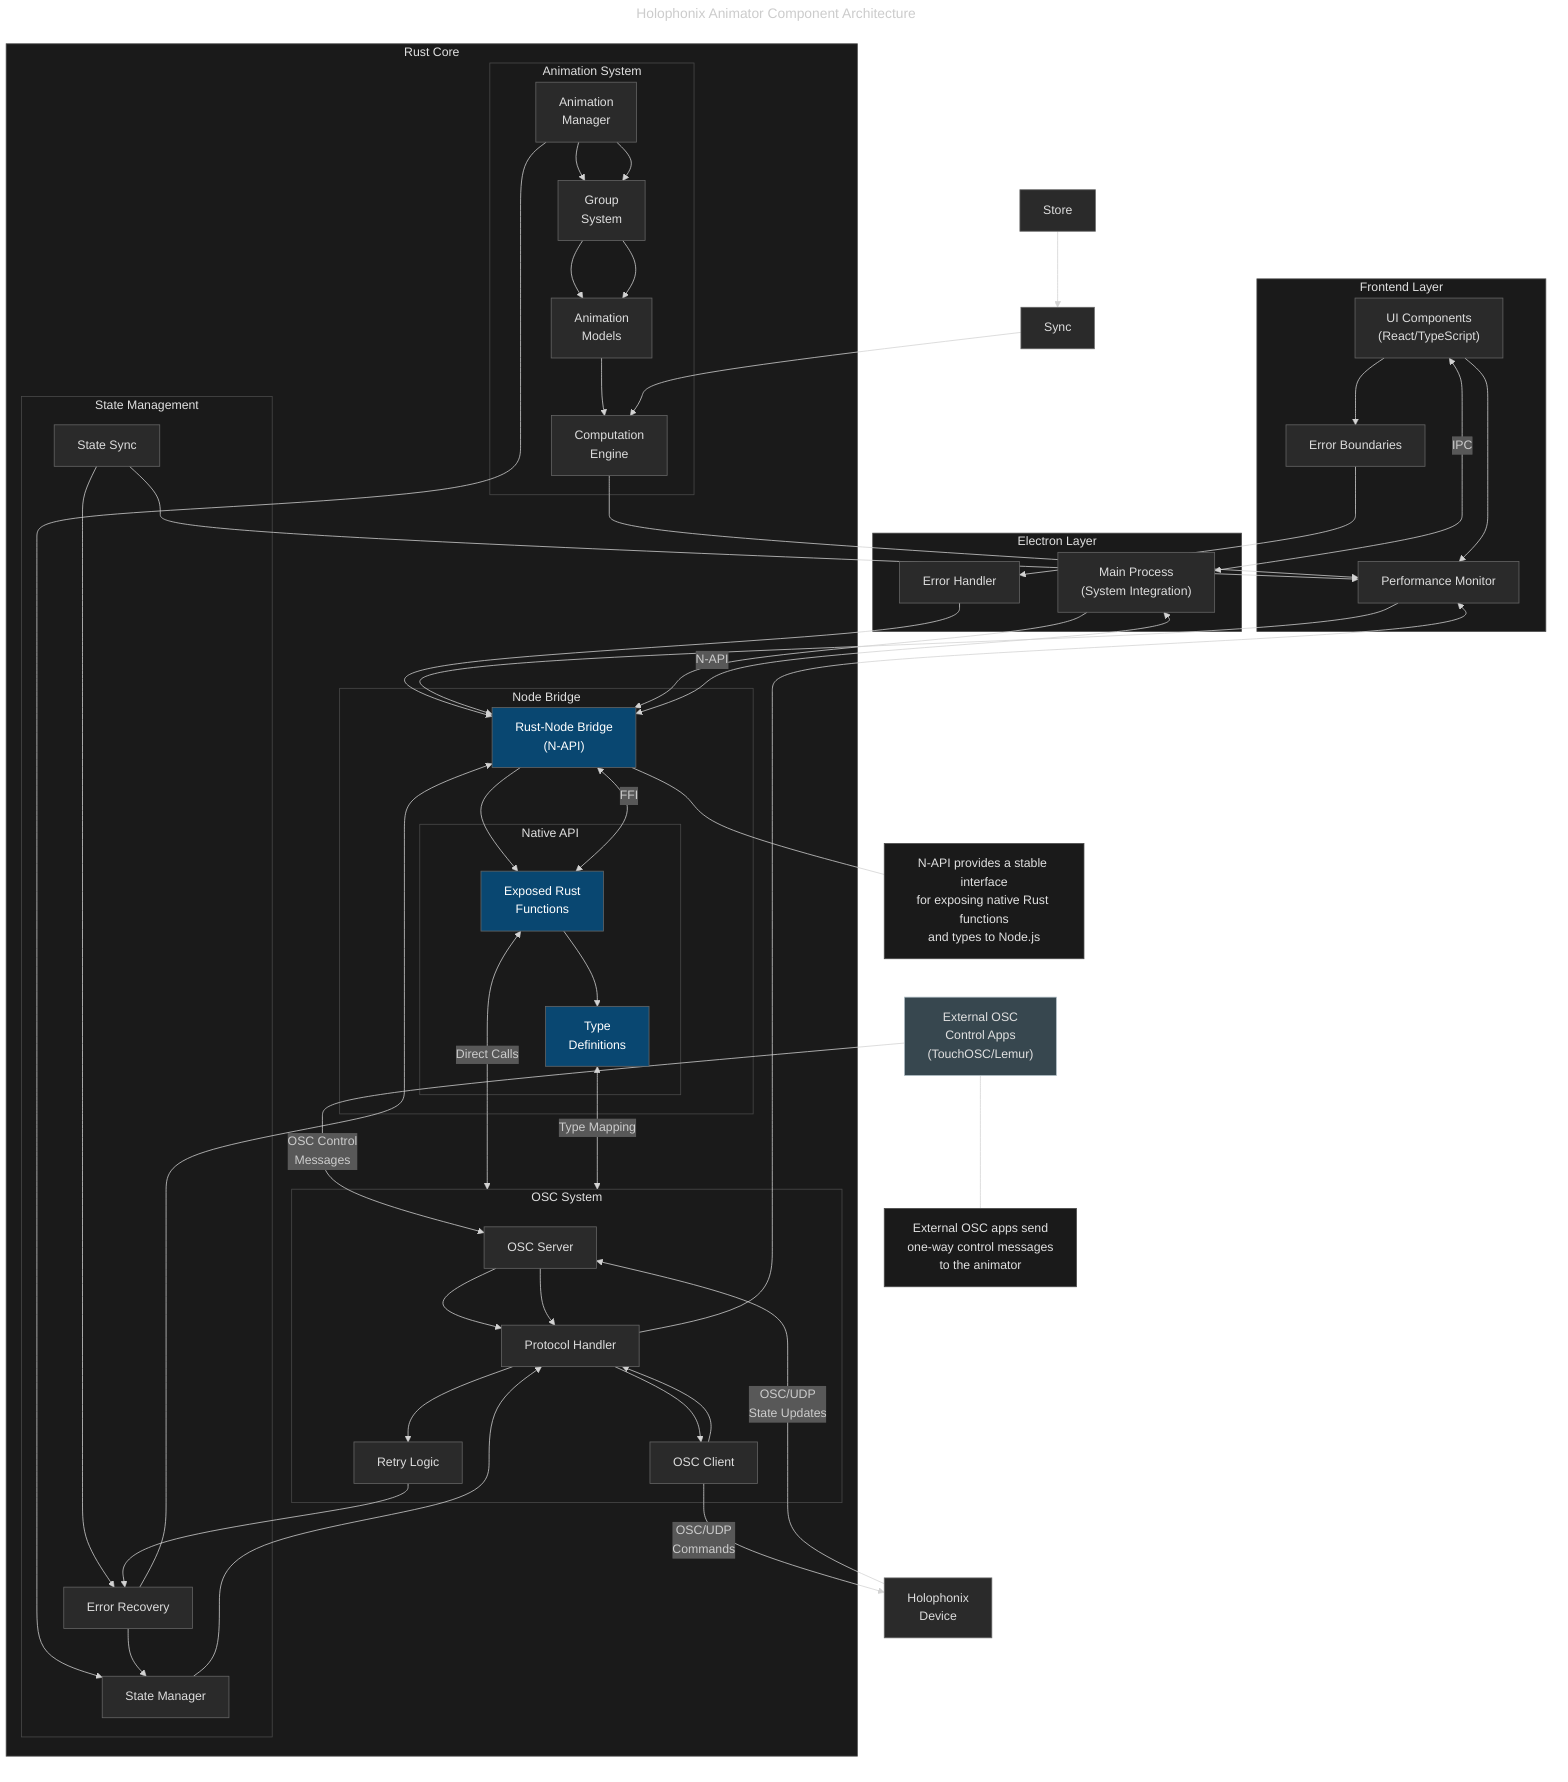 ---
title: Holophonix Animator Component Architecture
---
%%{init: {'theme': 'dark', 'themeVariables': { 'darkMode': true }}}%%
flowchart TD
    %% Main Components
    subgraph Frontend["Frontend Layer"]
        direction TB
        style Frontend fill:#1a1a1a,stroke:#4a4a4a,color:#e0e0e0
        UI["UI Components<br/>(React/TypeScript)"]
        Monitor["Performance Monitor"]
        ErrorBoundary["Error Boundaries"]
    end

    subgraph Electron["Electron Layer"]
        direction TB
        style Electron fill:#1a1a1a,stroke:#4a4a4a,color:#e0e0e0
        EP["Main Process<br/>(System Integration)"]
        ErrorHandler["Error Handler"]
    end

    subgraph RustCore["Rust Core"]
        direction TB
        style RustCore fill:#1a1a1a,stroke:#4a4a4a,color:#e0e0e0
        
        subgraph Bridge["Node Bridge"]
            style Bridge fill:#1a1a1a,stroke:#4a4a4a,color:#e0e0e0
            RN["Rust-Node Bridge<br/>(N-API)"]
            subgraph NativeAPI["Native API"]
                style NativeAPI fill:#1a1a1a,stroke:#4a4a4a,color:#e0e0e0
                Functions["Exposed Rust<br/>Functions"]
                Types["Type<br/>Definitions"]
            end
        end

        subgraph StateSystem["State Management"]
            style StateSystem fill:#1a1a1a,stroke:#4a4a4a,color:#e0e0e0
            StateManager["State Manager"]
            StateSync["State Sync"]
            ErrorRecovery["Error Recovery"]
        end

        subgraph OSC["OSC System"]
            style OSC fill:#1a1a1a,stroke:#4a4a4a,color:#e0e0e0
            Server["OSC Server"]
            Client["OSC Client"]
            Protocol["Protocol Handler"]
            Retry["Retry Logic"]
        end

        subgraph Animation["Animation System"]
            style Animation fill:#1a1a1a,stroke:#4a4a4a,color:#e0e0e0
            Manager["Animation<br/>Manager"]
            Groups["Group<br/>System"]
            Models["Animation<br/>Models"]
            Compute["Computation<br/>Engine"]
        end

        %% Connections within Rust Core
        Manager --> StateManager
        StateManager --> Protocol
        Protocol --> Retry
        Manager --> Groups
        Groups --> Models
        Models --> Compute
        StateSync --> ErrorRecovery
    end

    %% Cross-layer connections
    UI --> Monitor
    UI --> ErrorBoundary
    ErrorBoundary --> ErrorHandler
    ErrorHandler --> RN
    Monitor --> RN
    EP --> RN
    RN --> Functions
    Functions --> Types
    Server --> Protocol
    Client --> Protocol

    %% Error handling flow
    ErrorRecovery --> StateManager
    ErrorRecovery --> RN
    Retry --> ErrorRecovery

    %% Performance monitoring flow
    Compute --> Monitor
    Protocol --> Monitor
    StateSync --> Monitor

    %% Device and Control Apps
    Device["Holophonix<br/>Device"]
    ControlApps["External OSC<br/>Control Apps<br/>(TouchOSC/Lemur)"]
    style ControlApps fill:#37474f,stroke:#b0bec5,color:#e0e0e0

    %% Main Flow Connections
    UI <--> |"IPC"| EP
    EP <--> |"N-API"| RN
    RN <--> |"FFI"| Functions
    Functions <--> |"Direct Calls"| OSC
    Types <--> |"Type Mapping"| OSC
    
    %% OSC Connections
    Client --> |"OSC/UDP<br/>Commands"| Device
    Device --> |"OSC/UDP<br/>State Updates"| Server
    
    %% Internal Connections
    Server --> Protocol
    Protocol --> Client
    Manager --> Groups
    Groups --> Models
    Store --> Sync
    Sync --> Compute

    %% Control Apps Connection
    ControlApps --> |"OSC Control<br/>Messages"| Server
    
    %% Styling
    classDef default fill:#2a2a2a,stroke:#666,color:#ddd;
    classDef highlight fill:#094771,stroke:#666,color:#fff;
    class RN,Functions,Types highlight;
    
    %% Control Apps Note
    controlNote["External OSC apps send<br/>one-way control messages<br/>to the animator"]
    style controlNote fill:#1a1a1a,stroke:#4a4a4a,color:#e0e0e0
    ControlApps --- controlNote

    %% N-API Note
    note["N-API provides a stable interface<br/>for exposing native Rust functions<br/>and types to Node.js"]
    style note fill:#1a1a1a,stroke:#4a4a4a,color:#e0e0e0
    RN --- note